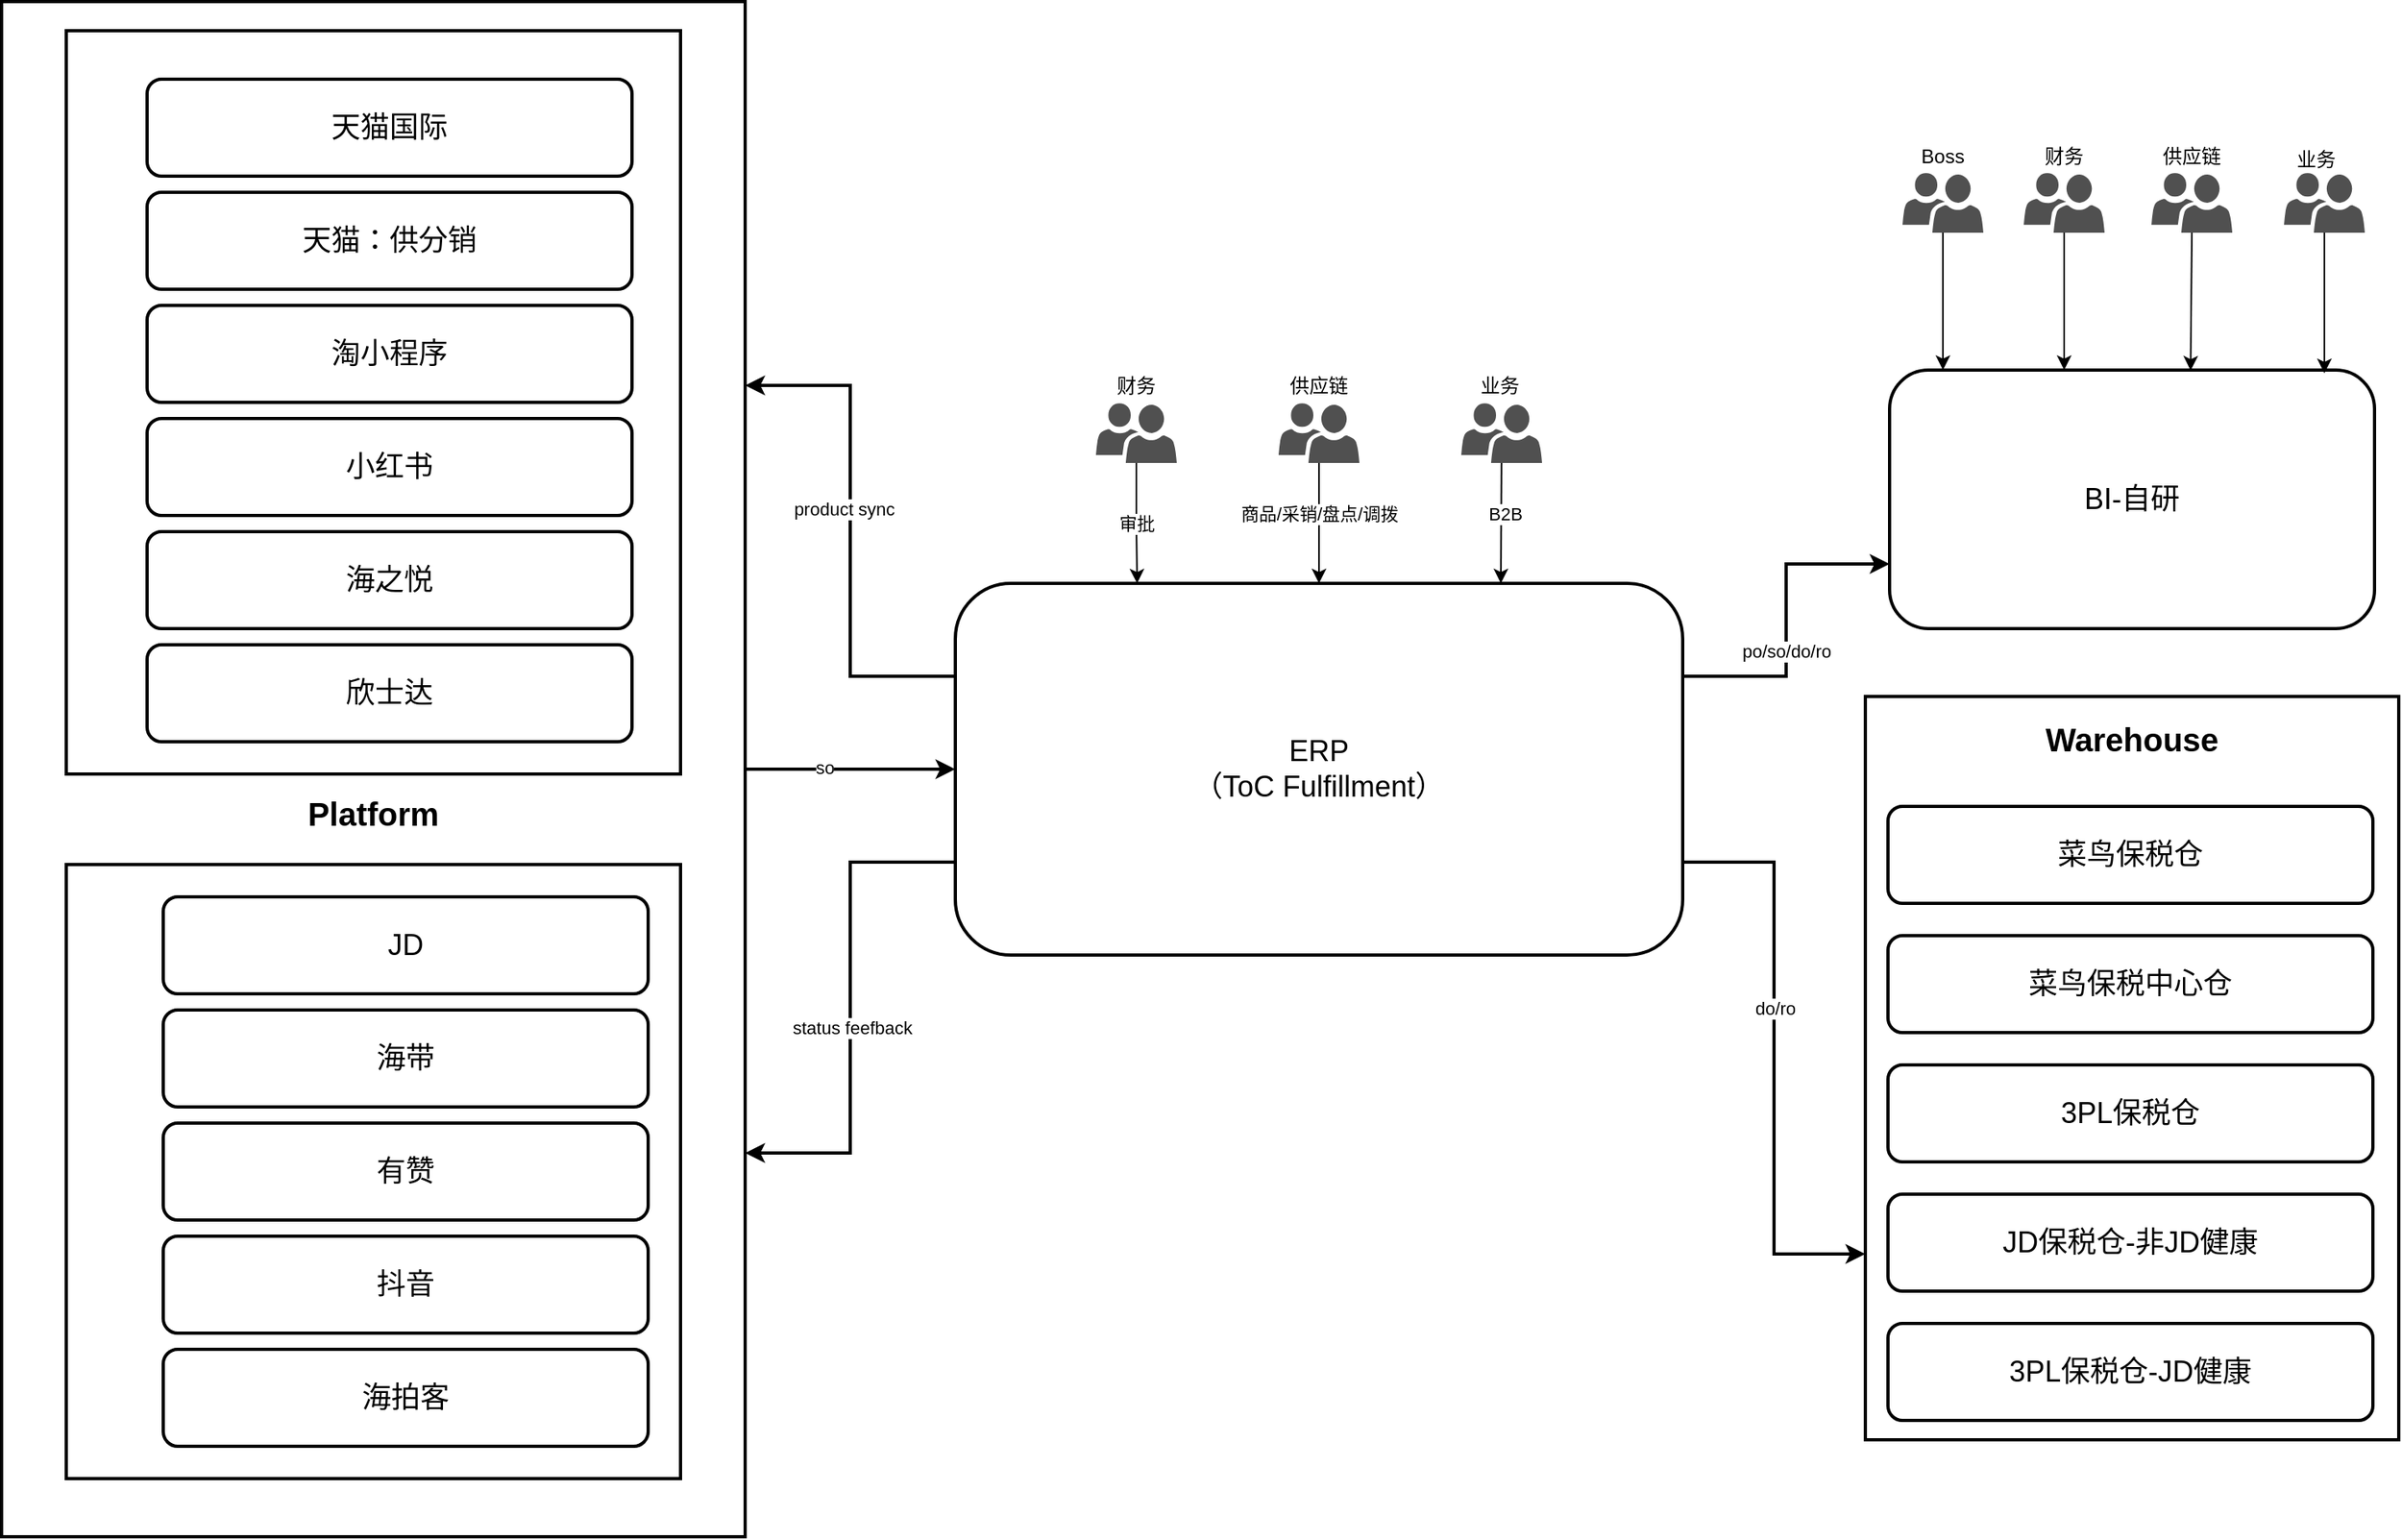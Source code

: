 <mxfile version="26.1.1" pages="2">
  <diagram name="currence" id="Elb95-9UcGBIc47zvu9p">
    <mxGraphModel grid="1" page="1" gridSize="10" guides="1" tooltips="1" connect="1" arrows="1" fold="1" pageScale="1" pageWidth="827" pageHeight="1169" math="0" shadow="0">
      <root>
        <mxCell id="0" />
        <mxCell id="1" parent="0" />
        <mxCell id="mhEgMub5AA9hyZn4WTvB-6" value="&lt;b&gt;&lt;font style=&quot;font-size: 20px;&quot;&gt;&lt;br&gt;&lt;/font&gt;&lt;/b&gt;&lt;div&gt;&lt;b&gt;&lt;font style=&quot;font-size: 20px;&quot;&gt;&lt;br&gt;&lt;/font&gt;&lt;/b&gt;&lt;/div&gt;&lt;div&gt;&lt;b&gt;&lt;font style=&quot;font-size: 20px;&quot;&gt;&lt;br&gt;&lt;/font&gt;&lt;/b&gt;&lt;/div&gt;&lt;div&gt;&lt;b&gt;&lt;font style=&quot;font-size: 20px;&quot;&gt;&lt;br&gt;&lt;/font&gt;&lt;/b&gt;&lt;/div&gt;&lt;div&gt;&lt;b&gt;&lt;font style=&quot;font-size: 20px;&quot;&gt;Platform&lt;/font&gt;&lt;/b&gt;&lt;/div&gt;&lt;div&gt;&lt;br&gt;&lt;/div&gt;&lt;div&gt;&lt;br&gt;&lt;/div&gt;" style="rounded=0;whiteSpace=wrap;html=1;strokeWidth=2;fontSize=18;" vertex="1" parent="1">
          <mxGeometry x="-520" y="-30" width="460" height="950" as="geometry" />
        </mxCell>
        <mxCell id="mhEgMub5AA9hyZn4WTvB-64" value="" style="rounded=0;whiteSpace=wrap;html=1;strokeWidth=2;" vertex="1" parent="1">
          <mxGeometry x="-480" y="504" width="380" height="380" as="geometry" />
        </mxCell>
        <mxCell id="mhEgMub5AA9hyZn4WTvB-63" value="" style="rounded=0;whiteSpace=wrap;html=1;strokeWidth=2;" vertex="1" parent="1">
          <mxGeometry x="-480" y="-12" width="380" height="460" as="geometry" />
        </mxCell>
        <mxCell id="mhEgMub5AA9hyZn4WTvB-5" style="edgeStyle=orthogonalEdgeStyle;rounded=0;orthogonalLoop=1;jettySize=auto;html=1;exitX=1;exitY=0.25;exitDx=0;exitDy=0;entryX=0;entryY=0.75;entryDx=0;entryDy=0;strokeWidth=2;" edge="1" parent="1" source="mhEgMub5AA9hyZn4WTvB-2" target="mhEgMub5AA9hyZn4WTvB-3">
          <mxGeometry relative="1" as="geometry" />
        </mxCell>
        <mxCell id="mhEgMub5AA9hyZn4WTvB-20" value="po/so/do/ro" style="edgeLabel;html=1;align=center;verticalAlign=middle;resizable=0;points=[];" vertex="1" connectable="0" parent="mhEgMub5AA9hyZn4WTvB-5">
          <mxGeometry x="-0.188" relative="1" as="geometry">
            <mxPoint as="offset" />
          </mxGeometry>
        </mxCell>
        <mxCell id="mhEgMub5AA9hyZn4WTvB-8" style="edgeStyle=orthogonalEdgeStyle;rounded=0;orthogonalLoop=1;jettySize=auto;html=1;exitX=0;exitY=0.75;exitDx=0;exitDy=0;entryX=1;entryY=0.75;entryDx=0;entryDy=0;strokeWidth=2;" edge="1" parent="1" source="mhEgMub5AA9hyZn4WTvB-2" target="mhEgMub5AA9hyZn4WTvB-6">
          <mxGeometry relative="1" as="geometry" />
        </mxCell>
        <mxCell id="mhEgMub5AA9hyZn4WTvB-18" value="status feefback" style="edgeLabel;html=1;align=center;verticalAlign=middle;resizable=0;points=[];" vertex="1" connectable="0" parent="mhEgMub5AA9hyZn4WTvB-8">
          <mxGeometry x="0.076" y="1" relative="1" as="geometry">
            <mxPoint as="offset" />
          </mxGeometry>
        </mxCell>
        <mxCell id="mhEgMub5AA9hyZn4WTvB-10" style="edgeStyle=orthogonalEdgeStyle;rounded=0;orthogonalLoop=1;jettySize=auto;html=1;exitX=1;exitY=0.75;exitDx=0;exitDy=0;entryX=0;entryY=0.75;entryDx=0;entryDy=0;strokeWidth=2;" edge="1" parent="1" source="mhEgMub5AA9hyZn4WTvB-2" target="mhEgMub5AA9hyZn4WTvB-9">
          <mxGeometry relative="1" as="geometry" />
        </mxCell>
        <mxCell id="mhEgMub5AA9hyZn4WTvB-19" value="do/ro" style="edgeLabel;html=1;align=center;verticalAlign=middle;resizable=0;points=[];" vertex="1" connectable="0" parent="mhEgMub5AA9hyZn4WTvB-10">
          <mxGeometry x="-0.155" y="1" relative="1" as="geometry">
            <mxPoint x="-1" y="-3" as="offset" />
          </mxGeometry>
        </mxCell>
        <mxCell id="mhEgMub5AA9hyZn4WTvB-31" style="edgeStyle=orthogonalEdgeStyle;rounded=0;orthogonalLoop=1;jettySize=auto;html=1;exitX=0;exitY=0.25;exitDx=0;exitDy=0;entryX=1;entryY=0.25;entryDx=0;entryDy=0;strokeWidth=2;" edge="1" parent="1" source="mhEgMub5AA9hyZn4WTvB-2" target="mhEgMub5AA9hyZn4WTvB-6">
          <mxGeometry relative="1" as="geometry" />
        </mxCell>
        <mxCell id="mhEgMub5AA9hyZn4WTvB-32" value="product sync" style="edgeLabel;html=1;align=center;verticalAlign=middle;resizable=0;points=[];" vertex="1" connectable="0" parent="mhEgMub5AA9hyZn4WTvB-31">
          <mxGeometry x="0.087" y="4" relative="1" as="geometry">
            <mxPoint as="offset" />
          </mxGeometry>
        </mxCell>
        <mxCell id="mhEgMub5AA9hyZn4WTvB-2" value="&lt;div&gt;ERP&lt;/div&gt;（ToC Fulfillment）" style="rounded=1;whiteSpace=wrap;html=1;strokeWidth=2;fontSize=18;" vertex="1" parent="1">
          <mxGeometry x="70" y="330" width="450" height="230" as="geometry" />
        </mxCell>
        <mxCell id="mhEgMub5AA9hyZn4WTvB-3" value="BI-自研" style="rounded=1;whiteSpace=wrap;html=1;strokeWidth=2;fontSize=18;" vertex="1" parent="1">
          <mxGeometry x="648" y="198" width="300" height="160" as="geometry" />
        </mxCell>
        <mxCell id="mhEgMub5AA9hyZn4WTvB-7" style="edgeStyle=orthogonalEdgeStyle;rounded=0;orthogonalLoop=1;jettySize=auto;html=1;exitX=1;exitY=0.5;exitDx=0;exitDy=0;entryX=0;entryY=0.5;entryDx=0;entryDy=0;strokeWidth=2;" edge="1" parent="1" source="mhEgMub5AA9hyZn4WTvB-6" target="mhEgMub5AA9hyZn4WTvB-2">
          <mxGeometry relative="1" as="geometry" />
        </mxCell>
        <mxCell id="mhEgMub5AA9hyZn4WTvB-17" value="so" style="edgeLabel;html=1;align=center;verticalAlign=middle;resizable=0;points=[];" vertex="1" connectable="0" parent="mhEgMub5AA9hyZn4WTvB-7">
          <mxGeometry x="-0.253" y="1" relative="1" as="geometry">
            <mxPoint as="offset" />
          </mxGeometry>
        </mxCell>
        <mxCell id="mhEgMub5AA9hyZn4WTvB-9" value="&lt;div&gt;Warehouse&lt;/div&gt;&lt;div&gt;&lt;br&gt;&lt;/div&gt;&lt;div&gt;&lt;br&gt;&lt;/div&gt;&lt;div&gt;&lt;br&gt;&lt;/div&gt;&lt;div&gt;&lt;br&gt;&lt;/div&gt;&lt;div&gt;&lt;br&gt;&lt;/div&gt;&lt;div&gt;&lt;br&gt;&lt;/div&gt;&lt;div&gt;&lt;br&gt;&lt;/div&gt;&lt;div&gt;&lt;br&gt;&lt;/div&gt;&lt;div&gt;&lt;br&gt;&lt;/div&gt;&lt;div&gt;&lt;br&gt;&lt;/div&gt;&lt;div&gt;&lt;br&gt;&lt;/div&gt;&lt;div&gt;&lt;br&gt;&lt;/div&gt;&lt;div&gt;&lt;br&gt;&lt;/div&gt;&lt;div&gt;&lt;br&gt;&lt;/div&gt;&lt;div&gt;&lt;br&gt;&lt;/div&gt;&lt;div&gt;&lt;br&gt;&lt;/div&gt;&lt;div&gt;&lt;br&gt;&lt;/div&gt;" style="rounded=0;whiteSpace=wrap;html=1;strokeWidth=2;fontSize=20;fontStyle=1" vertex="1" parent="1">
          <mxGeometry x="633" y="400" width="330" height="460" as="geometry" />
        </mxCell>
        <mxCell id="mhEgMub5AA9hyZn4WTvB-15" style="edgeStyle=orthogonalEdgeStyle;rounded=0;orthogonalLoop=1;jettySize=auto;html=1;entryX=0.5;entryY=0;entryDx=0;entryDy=0;" edge="1" parent="1" source="mhEgMub5AA9hyZn4WTvB-11" target="mhEgMub5AA9hyZn4WTvB-2">
          <mxGeometry relative="1" as="geometry">
            <mxPoint x="282" y="318.5" as="targetPoint" />
          </mxGeometry>
        </mxCell>
        <mxCell id="mhEgMub5AA9hyZn4WTvB-28" value="商品/采销/盘点/调拨" style="edgeLabel;html=1;align=center;verticalAlign=middle;resizable=0;points=[];" vertex="1" connectable="0" parent="mhEgMub5AA9hyZn4WTvB-15">
          <mxGeometry x="-0.159" relative="1" as="geometry">
            <mxPoint as="offset" />
          </mxGeometry>
        </mxCell>
        <mxCell id="mhEgMub5AA9hyZn4WTvB-11" value="" style="sketch=0;pointerEvents=1;shadow=0;dashed=0;html=1;strokeColor=none;labelPosition=center;verticalLabelPosition=bottom;verticalAlign=top;align=center;fillColor=#505050;shape=mxgraph.mscae.intune.user_group" vertex="1" parent="1">
          <mxGeometry x="270" y="218.5" width="50" height="37" as="geometry" />
        </mxCell>
        <mxCell id="mhEgMub5AA9hyZn4WTvB-14" value="审批" style="edgeStyle=orthogonalEdgeStyle;rounded=0;orthogonalLoop=1;jettySize=auto;html=1;exitX=0.5;exitY=1;exitDx=0;exitDy=0;exitPerimeter=0;entryX=0.25;entryY=0;entryDx=0;entryDy=0;" edge="1" parent="1" source="mhEgMub5AA9hyZn4WTvB-12" target="mhEgMub5AA9hyZn4WTvB-2">
          <mxGeometry relative="1" as="geometry">
            <mxPoint x="174.9" y="318.34" as="targetPoint" />
          </mxGeometry>
        </mxCell>
        <mxCell id="mhEgMub5AA9hyZn4WTvB-12" value="" style="sketch=0;pointerEvents=1;shadow=0;dashed=0;html=1;strokeColor=none;labelPosition=center;verticalLabelPosition=bottom;verticalAlign=top;align=center;fillColor=#505050;shape=mxgraph.mscae.intune.user_group" vertex="1" parent="1">
          <mxGeometry x="157" y="218.5" width="50" height="37" as="geometry" />
        </mxCell>
        <mxCell id="mhEgMub5AA9hyZn4WTvB-16" style="rounded=0;orthogonalLoop=1;jettySize=auto;html=1;entryX=0.75;entryY=0;entryDx=0;entryDy=0;" edge="1" parent="1" source="mhEgMub5AA9hyZn4WTvB-13" target="mhEgMub5AA9hyZn4WTvB-2">
          <mxGeometry relative="1" as="geometry">
            <mxPoint x="376.8" y="317.22" as="targetPoint" />
          </mxGeometry>
        </mxCell>
        <mxCell id="mhEgMub5AA9hyZn4WTvB-27" value="B2B" style="edgeLabel;html=1;align=center;verticalAlign=middle;resizable=0;points=[];" vertex="1" connectable="0" parent="mhEgMub5AA9hyZn4WTvB-16">
          <mxGeometry x="-0.174" y="2" relative="1" as="geometry">
            <mxPoint as="offset" />
          </mxGeometry>
        </mxCell>
        <mxCell id="mhEgMub5AA9hyZn4WTvB-13" value="" style="sketch=0;pointerEvents=1;shadow=0;dashed=0;html=1;strokeColor=none;labelPosition=center;verticalLabelPosition=bottom;verticalAlign=top;align=center;fillColor=#505050;shape=mxgraph.mscae.intune.user_group" vertex="1" parent="1">
          <mxGeometry x="383" y="218.5" width="50" height="37" as="geometry" />
        </mxCell>
        <mxCell id="mhEgMub5AA9hyZn4WTvB-22" value="财务" style="text;html=1;align=center;verticalAlign=middle;whiteSpace=wrap;rounded=0;" vertex="1" parent="1">
          <mxGeometry x="167" y="197.5" width="30" height="21" as="geometry" />
        </mxCell>
        <mxCell id="mhEgMub5AA9hyZn4WTvB-23" value="供应链" style="text;html=1;align=center;verticalAlign=middle;whiteSpace=wrap;rounded=0;" vertex="1" parent="1">
          <mxGeometry x="275" y="197.5" width="40" height="21" as="geometry" />
        </mxCell>
        <mxCell id="mhEgMub5AA9hyZn4WTvB-25" value="业务" style="text;html=1;align=center;verticalAlign=middle;whiteSpace=wrap;rounded=0;" vertex="1" parent="1">
          <mxGeometry x="392" y="197.5" width="30" height="21" as="geometry" />
        </mxCell>
        <mxCell id="mhEgMub5AA9hyZn4WTvB-34" value="天猫：供分销" style="rounded=1;whiteSpace=wrap;html=1;strokeWidth=2;fontSize=18;" vertex="1" parent="1">
          <mxGeometry x="-430" y="88" width="300" height="60" as="geometry" />
        </mxCell>
        <mxCell id="mhEgMub5AA9hyZn4WTvB-36" value="淘小程序" style="rounded=1;whiteSpace=wrap;html=1;strokeWidth=2;fontSize=18;" vertex="1" parent="1">
          <mxGeometry x="-430" y="158" width="300" height="60" as="geometry" />
        </mxCell>
        <mxCell id="mhEgMub5AA9hyZn4WTvB-37" value="天猫国际" style="rounded=1;whiteSpace=wrap;html=1;strokeWidth=2;fontSize=18;" vertex="1" parent="1">
          <mxGeometry x="-430" y="18" width="300" height="60" as="geometry" />
        </mxCell>
        <mxCell id="mhEgMub5AA9hyZn4WTvB-38" value="小红书" style="rounded=1;whiteSpace=wrap;html=1;strokeWidth=2;fontSize=18;" vertex="1" parent="1">
          <mxGeometry x="-430" y="228" width="300" height="60" as="geometry" />
        </mxCell>
        <mxCell id="mhEgMub5AA9hyZn4WTvB-39" value="海之悦" style="rounded=1;whiteSpace=wrap;html=1;strokeWidth=2;fontSize=18;" vertex="1" parent="1">
          <mxGeometry x="-430" y="298" width="300" height="60" as="geometry" />
        </mxCell>
        <mxCell id="mhEgMub5AA9hyZn4WTvB-40" value="欣士达" style="rounded=1;whiteSpace=wrap;html=1;strokeWidth=2;fontSize=18;" vertex="1" parent="1">
          <mxGeometry x="-430" y="368" width="300" height="60" as="geometry" />
        </mxCell>
        <mxCell id="mhEgMub5AA9hyZn4WTvB-41" value="抖音" style="rounded=1;whiteSpace=wrap;html=1;strokeWidth=2;fontSize=18;" vertex="1" parent="1">
          <mxGeometry x="-420" y="734" width="300" height="60" as="geometry" />
        </mxCell>
        <mxCell id="mhEgMub5AA9hyZn4WTvB-42" value="海带" style="rounded=1;whiteSpace=wrap;html=1;strokeWidth=2;fontSize=18;" vertex="1" parent="1">
          <mxGeometry x="-420" y="594" width="300" height="60" as="geometry" />
        </mxCell>
        <mxCell id="mhEgMub5AA9hyZn4WTvB-43" value="有赞" style="rounded=1;whiteSpace=wrap;html=1;strokeWidth=2;fontSize=18;" vertex="1" parent="1">
          <mxGeometry x="-420" y="664" width="300" height="60" as="geometry" />
        </mxCell>
        <mxCell id="mhEgMub5AA9hyZn4WTvB-44" value="JD" style="rounded=1;whiteSpace=wrap;html=1;strokeWidth=2;fontSize=18;" vertex="1" parent="1">
          <mxGeometry x="-420" y="524" width="300" height="60" as="geometry" />
        </mxCell>
        <mxCell id="mhEgMub5AA9hyZn4WTvB-45" value="海拍客" style="rounded=1;whiteSpace=wrap;html=1;strokeWidth=2;fontSize=18;" vertex="1" parent="1">
          <mxGeometry x="-420" y="804" width="300" height="60" as="geometry" />
        </mxCell>
        <mxCell id="mhEgMub5AA9hyZn4WTvB-46" value="菜鸟保税仓" style="rounded=1;whiteSpace=wrap;html=1;strokeWidth=2;fontSize=18;" vertex="1" parent="1">
          <mxGeometry x="647" y="468" width="300" height="60" as="geometry" />
        </mxCell>
        <mxCell id="mhEgMub5AA9hyZn4WTvB-47" value="菜鸟保税中心仓" style="rounded=1;whiteSpace=wrap;html=1;strokeWidth=2;fontSize=18;" vertex="1" parent="1">
          <mxGeometry x="647" y="548" width="300" height="60" as="geometry" />
        </mxCell>
        <mxCell id="mhEgMub5AA9hyZn4WTvB-48" value="3PL保税仓" style="rounded=1;whiteSpace=wrap;html=1;strokeWidth=2;fontSize=18;" vertex="1" parent="1">
          <mxGeometry x="647" y="628" width="300" height="60" as="geometry" />
        </mxCell>
        <mxCell id="mhEgMub5AA9hyZn4WTvB-49" value="JD保税仓-非JD健康" style="rounded=1;whiteSpace=wrap;html=1;strokeWidth=2;fontSize=18;" vertex="1" parent="1">
          <mxGeometry x="647" y="708" width="300" height="60" as="geometry" />
        </mxCell>
        <mxCell id="mhEgMub5AA9hyZn4WTvB-50" value="3PL保税仓-JD健康" style="rounded=1;whiteSpace=wrap;html=1;strokeWidth=2;fontSize=18;" vertex="1" parent="1">
          <mxGeometry x="647" y="788" width="300" height="60" as="geometry" />
        </mxCell>
        <mxCell id="ufIuFS2i2ZDcEqplQGwD-2" style="edgeStyle=orthogonalEdgeStyle;rounded=0;orthogonalLoop=1;jettySize=auto;html=1;exitX=0.5;exitY=1;exitDx=0;exitDy=0;exitPerimeter=0;entryX=0.5;entryY=0;entryDx=0;entryDy=0;" edge="1" parent="1" source="mhEgMub5AA9hyZn4WTvB-57">
          <mxGeometry relative="1" as="geometry">
            <mxPoint x="756" y="198" as="targetPoint" />
          </mxGeometry>
        </mxCell>
        <mxCell id="mhEgMub5AA9hyZn4WTvB-57" value="" style="sketch=0;pointerEvents=1;shadow=0;dashed=0;html=1;strokeColor=none;labelPosition=center;verticalLabelPosition=bottom;verticalAlign=top;align=center;fillColor=#505050;shape=mxgraph.mscae.intune.user_group" vertex="1" parent="1">
          <mxGeometry x="731" y="76" width="50" height="37" as="geometry" />
        </mxCell>
        <mxCell id="ufIuFS2i2ZDcEqplQGwD-1" style="edgeStyle=orthogonalEdgeStyle;rounded=0;orthogonalLoop=1;jettySize=auto;html=1;exitX=0.5;exitY=1;exitDx=0;exitDy=0;exitPerimeter=0;entryX=0.25;entryY=0;entryDx=0;entryDy=0;" edge="1" parent="1" source="mhEgMub5AA9hyZn4WTvB-58">
          <mxGeometry relative="1" as="geometry">
            <mxPoint x="681" y="198" as="targetPoint" />
          </mxGeometry>
        </mxCell>
        <mxCell id="mhEgMub5AA9hyZn4WTvB-58" value="" style="sketch=0;pointerEvents=1;shadow=0;dashed=0;html=1;strokeColor=none;labelPosition=center;verticalLabelPosition=bottom;verticalAlign=top;align=center;fillColor=#505050;shape=mxgraph.mscae.intune.user_group" vertex="1" parent="1">
          <mxGeometry x="656" y="76" width="50" height="37" as="geometry" />
        </mxCell>
        <mxCell id="ufIuFS2i2ZDcEqplQGwD-3" style="edgeStyle=orthogonalEdgeStyle;rounded=0;orthogonalLoop=1;jettySize=auto;html=1;exitX=0.5;exitY=1;exitDx=0;exitDy=0;exitPerimeter=0;" edge="1" parent="1" source="mhEgMub5AA9hyZn4WTvB-59">
          <mxGeometry relative="1" as="geometry">
            <mxPoint x="917" y="200" as="targetPoint" />
          </mxGeometry>
        </mxCell>
        <mxCell id="mhEgMub5AA9hyZn4WTvB-59" value="" style="sketch=0;pointerEvents=1;shadow=0;dashed=0;html=1;strokeColor=none;labelPosition=center;verticalLabelPosition=bottom;verticalAlign=top;align=center;fillColor=#505050;shape=mxgraph.mscae.intune.user_group" vertex="1" parent="1">
          <mxGeometry x="892" y="76" width="50" height="37" as="geometry" />
        </mxCell>
        <mxCell id="mhEgMub5AA9hyZn4WTvB-60" value="Boss" style="text;html=1;align=center;verticalAlign=middle;whiteSpace=wrap;rounded=0;" vertex="1" parent="1">
          <mxGeometry x="666" y="55" width="30" height="21" as="geometry" />
        </mxCell>
        <mxCell id="mhEgMub5AA9hyZn4WTvB-61" value="财务" style="text;html=1;align=center;verticalAlign=middle;whiteSpace=wrap;rounded=0;" vertex="1" parent="1">
          <mxGeometry x="736" y="55" width="40" height="21" as="geometry" />
        </mxCell>
        <mxCell id="mhEgMub5AA9hyZn4WTvB-62" value="供应链" style="text;html=1;align=center;verticalAlign=middle;whiteSpace=wrap;rounded=0;" vertex="1" parent="1">
          <mxGeometry x="815" y="55" width="40" height="21" as="geometry" />
        </mxCell>
        <mxCell id="ufIuFS2i2ZDcEqplQGwD-4" value="" style="sketch=0;pointerEvents=1;shadow=0;dashed=0;html=1;strokeColor=none;labelPosition=center;verticalLabelPosition=bottom;verticalAlign=top;align=center;fillColor=#505050;shape=mxgraph.mscae.intune.user_group" vertex="1" parent="1">
          <mxGeometry x="810" y="76" width="50" height="37" as="geometry" />
        </mxCell>
        <mxCell id="ufIuFS2i2ZDcEqplQGwD-5" style="edgeStyle=none;rounded=0;orthogonalLoop=1;jettySize=auto;html=1;exitX=0.5;exitY=1;exitDx=0;exitDy=0;exitPerimeter=0;entryX=0.654;entryY=0.002;entryDx=0;entryDy=0;entryPerimeter=0;" edge="1" parent="1" source="ufIuFS2i2ZDcEqplQGwD-4">
          <mxGeometry relative="1" as="geometry">
            <mxPoint x="834.2" y="198.32" as="targetPoint" />
          </mxGeometry>
        </mxCell>
        <mxCell id="ufIuFS2i2ZDcEqplQGwD-6" value="业务" style="text;html=1;align=center;verticalAlign=middle;whiteSpace=wrap;rounded=0;" vertex="1" parent="1">
          <mxGeometry x="892" y="57" width="40" height="21" as="geometry" />
        </mxCell>
      </root>
    </mxGraphModel>
  </diagram>
  <diagram id="8LPk251PXWMPxjx0-kf4" name="solution-1">
    <mxGraphModel dx="3292" dy="2567" grid="1" gridSize="10" guides="1" tooltips="1" connect="1" arrows="1" fold="1" page="1" pageScale="1" pageWidth="827" pageHeight="1169" math="0" shadow="0">
      <root>
        <mxCell id="0" />
        <mxCell id="1" parent="0" />
        <mxCell id="nlvfUX3G61QaLNqnrmrw-1" value="&lt;b&gt;&lt;font style=&quot;font-size: 20px;&quot;&gt;&lt;br&gt;&lt;/font&gt;&lt;/b&gt;&lt;div&gt;&lt;b&gt;&lt;font style=&quot;font-size: 20px;&quot;&gt;&lt;br&gt;&lt;/font&gt;&lt;/b&gt;&lt;/div&gt;&lt;div&gt;&lt;b&gt;&lt;font style=&quot;font-size: 20px;&quot;&gt;&lt;br&gt;&lt;/font&gt;&lt;/b&gt;&lt;/div&gt;&lt;div&gt;&lt;b&gt;&lt;font style=&quot;font-size: 20px;&quot;&gt;&lt;br&gt;&lt;/font&gt;&lt;/b&gt;&lt;/div&gt;&lt;div&gt;&lt;b&gt;&lt;font style=&quot;font-size: 20px;&quot;&gt;Platform&lt;/font&gt;&lt;/b&gt;&lt;/div&gt;&lt;div&gt;&lt;br&gt;&lt;/div&gt;&lt;div&gt;&lt;br&gt;&lt;/div&gt;" style="rounded=0;whiteSpace=wrap;html=1;strokeWidth=2;fontSize=18;" vertex="1" parent="1">
          <mxGeometry x="-520" y="-30" width="460" height="950" as="geometry" />
        </mxCell>
        <mxCell id="nlvfUX3G61QaLNqnrmrw-2" value="" style="rounded=0;whiteSpace=wrap;html=1;strokeWidth=2;" vertex="1" parent="1">
          <mxGeometry x="-480" y="504" width="380" height="380" as="geometry" />
        </mxCell>
        <mxCell id="nlvfUX3G61QaLNqnrmrw-3" value="" style="rounded=0;whiteSpace=wrap;html=1;strokeWidth=2;" vertex="1" parent="1">
          <mxGeometry x="-480" y="-12" width="380" height="460" as="geometry" />
        </mxCell>
        <mxCell id="nlvfUX3G61QaLNqnrmrw-4" style="edgeStyle=orthogonalEdgeStyle;rounded=0;orthogonalLoop=1;jettySize=auto;html=1;exitX=1;exitY=0.25;exitDx=0;exitDy=0;entryX=0;entryY=0.5;entryDx=0;entryDy=0;strokeWidth=2;" edge="1" parent="1" source="nlvfUX3G61QaLNqnrmrw-12" target="nlvfUX3G61QaLNqnrmrw-13">
          <mxGeometry relative="1" as="geometry" />
        </mxCell>
        <mxCell id="nlvfUX3G61QaLNqnrmrw-5" value="po/so/do/ro" style="edgeLabel;html=1;align=center;verticalAlign=middle;resizable=0;points=[];" vertex="1" connectable="0" parent="nlvfUX3G61QaLNqnrmrw-4">
          <mxGeometry x="-0.188" relative="1" as="geometry">
            <mxPoint as="offset" />
          </mxGeometry>
        </mxCell>
        <mxCell id="nlvfUX3G61QaLNqnrmrw-6" style="edgeStyle=orthogonalEdgeStyle;rounded=0;orthogonalLoop=1;jettySize=auto;html=1;exitX=0;exitY=0.75;exitDx=0;exitDy=0;entryX=1;entryY=0.75;entryDx=0;entryDy=0;strokeWidth=2;" edge="1" parent="1" source="nlvfUX3G61QaLNqnrmrw-12" target="nlvfUX3G61QaLNqnrmrw-1">
          <mxGeometry relative="1" as="geometry" />
        </mxCell>
        <mxCell id="nlvfUX3G61QaLNqnrmrw-7" value="status feefback" style="edgeLabel;html=1;align=center;verticalAlign=middle;resizable=0;points=[];" vertex="1" connectable="0" parent="nlvfUX3G61QaLNqnrmrw-6">
          <mxGeometry x="0.076" y="1" relative="1" as="geometry">
            <mxPoint as="offset" />
          </mxGeometry>
        </mxCell>
        <mxCell id="nlvfUX3G61QaLNqnrmrw-8" style="edgeStyle=orthogonalEdgeStyle;rounded=0;orthogonalLoop=1;jettySize=auto;html=1;exitX=1;exitY=0.75;exitDx=0;exitDy=0;entryX=0;entryY=0.75;entryDx=0;entryDy=0;strokeWidth=2;" edge="1" parent="1" source="nlvfUX3G61QaLNqnrmrw-12" target="nlvfUX3G61QaLNqnrmrw-16">
          <mxGeometry relative="1" as="geometry" />
        </mxCell>
        <mxCell id="nlvfUX3G61QaLNqnrmrw-9" value="do/ro" style="edgeLabel;html=1;align=center;verticalAlign=middle;resizable=0;points=[];" vertex="1" connectable="0" parent="nlvfUX3G61QaLNqnrmrw-8">
          <mxGeometry x="-0.155" y="1" relative="1" as="geometry">
            <mxPoint x="-1" y="-3" as="offset" />
          </mxGeometry>
        </mxCell>
        <mxCell id="nlvfUX3G61QaLNqnrmrw-10" style="edgeStyle=orthogonalEdgeStyle;rounded=0;orthogonalLoop=1;jettySize=auto;html=1;exitX=0;exitY=0.25;exitDx=0;exitDy=0;entryX=1;entryY=0.25;entryDx=0;entryDy=0;strokeWidth=2;" edge="1" parent="1" source="nlvfUX3G61QaLNqnrmrw-12" target="nlvfUX3G61QaLNqnrmrw-1">
          <mxGeometry relative="1" as="geometry" />
        </mxCell>
        <mxCell id="nlvfUX3G61QaLNqnrmrw-11" value="product sync" style="edgeLabel;html=1;align=center;verticalAlign=middle;resizable=0;points=[];" vertex="1" connectable="0" parent="nlvfUX3G61QaLNqnrmrw-10">
          <mxGeometry x="0.087" y="4" relative="1" as="geometry">
            <mxPoint as="offset" />
          </mxGeometry>
        </mxCell>
        <mxCell id="nlvfUX3G61QaLNqnrmrw-12" value="&lt;div&gt;ERP&lt;/div&gt;（ToC Fulfillment）" style="rounded=1;whiteSpace=wrap;html=1;strokeWidth=2;fontSize=18;" vertex="1" parent="1">
          <mxGeometry x="70" y="330" width="450" height="230" as="geometry" />
        </mxCell>
        <mxCell id="nlvfUX3G61QaLNqnrmrw-13" value="BI-自研" style="rounded=1;whiteSpace=wrap;html=1;strokeWidth=2;fontSize=18;" vertex="1" parent="1">
          <mxGeometry x="647" y="335" width="300" height="102" as="geometry" />
        </mxCell>
        <mxCell id="nlvfUX3G61QaLNqnrmrw-14" style="edgeStyle=orthogonalEdgeStyle;rounded=0;orthogonalLoop=1;jettySize=auto;html=1;exitX=1;exitY=0.5;exitDx=0;exitDy=0;entryX=0;entryY=0.5;entryDx=0;entryDy=0;strokeWidth=2;" edge="1" parent="1" source="nlvfUX3G61QaLNqnrmrw-1" target="nlvfUX3G61QaLNqnrmrw-12">
          <mxGeometry relative="1" as="geometry" />
        </mxCell>
        <mxCell id="nlvfUX3G61QaLNqnrmrw-15" value="so" style="edgeLabel;html=1;align=center;verticalAlign=middle;resizable=0;points=[];" vertex="1" connectable="0" parent="nlvfUX3G61QaLNqnrmrw-14">
          <mxGeometry x="-0.253" y="1" relative="1" as="geometry">
            <mxPoint as="offset" />
          </mxGeometry>
        </mxCell>
        <mxCell id="nlvfUX3G61QaLNqnrmrw-16" value="&lt;div&gt;Warehouse&lt;/div&gt;&lt;div&gt;&lt;br&gt;&lt;/div&gt;&lt;div&gt;&lt;br&gt;&lt;/div&gt;&lt;div&gt;&lt;br&gt;&lt;/div&gt;&lt;div&gt;&lt;br&gt;&lt;/div&gt;&lt;div&gt;&lt;br&gt;&lt;/div&gt;&lt;div&gt;&lt;br&gt;&lt;/div&gt;&lt;div&gt;&lt;br&gt;&lt;/div&gt;&lt;div&gt;&lt;br&gt;&lt;/div&gt;&lt;div&gt;&lt;br&gt;&lt;/div&gt;&lt;div&gt;&lt;br&gt;&lt;/div&gt;&lt;div&gt;&lt;br&gt;&lt;/div&gt;&lt;div&gt;&lt;br&gt;&lt;/div&gt;&lt;div&gt;&lt;br&gt;&lt;/div&gt;&lt;div&gt;&lt;br&gt;&lt;/div&gt;&lt;div&gt;&lt;br&gt;&lt;/div&gt;&lt;div&gt;&lt;br&gt;&lt;/div&gt;&lt;div&gt;&lt;br&gt;&lt;/div&gt;" style="rounded=0;whiteSpace=wrap;html=1;strokeWidth=2;fontSize=20;fontStyle=1" vertex="1" parent="1">
          <mxGeometry x="633" y="468" width="330" height="460" as="geometry" />
        </mxCell>
        <mxCell id="nlvfUX3G61QaLNqnrmrw-28" value="天猫：供分销" style="rounded=1;whiteSpace=wrap;html=1;strokeWidth=2;fontSize=18;" vertex="1" parent="1">
          <mxGeometry x="-430" y="88" width="300" height="60" as="geometry" />
        </mxCell>
        <mxCell id="nlvfUX3G61QaLNqnrmrw-29" value="淘小程序" style="rounded=1;whiteSpace=wrap;html=1;strokeWidth=2;fontSize=18;" vertex="1" parent="1">
          <mxGeometry x="-430" y="158" width="300" height="60" as="geometry" />
        </mxCell>
        <mxCell id="nlvfUX3G61QaLNqnrmrw-30" value="天猫国际" style="rounded=1;whiteSpace=wrap;html=1;strokeWidth=2;fontSize=18;" vertex="1" parent="1">
          <mxGeometry x="-430" y="18" width="300" height="60" as="geometry" />
        </mxCell>
        <mxCell id="nlvfUX3G61QaLNqnrmrw-31" value="小红书" style="rounded=1;whiteSpace=wrap;html=1;strokeWidth=2;fontSize=18;" vertex="1" parent="1">
          <mxGeometry x="-430" y="228" width="300" height="60" as="geometry" />
        </mxCell>
        <mxCell id="nlvfUX3G61QaLNqnrmrw-32" value="海之悦" style="rounded=1;whiteSpace=wrap;html=1;strokeWidth=2;fontSize=18;" vertex="1" parent="1">
          <mxGeometry x="-430" y="298" width="300" height="60" as="geometry" />
        </mxCell>
        <mxCell id="nlvfUX3G61QaLNqnrmrw-33" value="欣士达" style="rounded=1;whiteSpace=wrap;html=1;strokeWidth=2;fontSize=18;" vertex="1" parent="1">
          <mxGeometry x="-430" y="368" width="300" height="60" as="geometry" />
        </mxCell>
        <mxCell id="nlvfUX3G61QaLNqnrmrw-34" value="抖音" style="rounded=1;whiteSpace=wrap;html=1;strokeWidth=2;fontSize=18;" vertex="1" parent="1">
          <mxGeometry x="-420" y="734" width="300" height="60" as="geometry" />
        </mxCell>
        <mxCell id="nlvfUX3G61QaLNqnrmrw-35" value="海带" style="rounded=1;whiteSpace=wrap;html=1;strokeWidth=2;fontSize=18;" vertex="1" parent="1">
          <mxGeometry x="-420" y="594" width="300" height="60" as="geometry" />
        </mxCell>
        <mxCell id="nlvfUX3G61QaLNqnrmrw-36" value="有赞" style="rounded=1;whiteSpace=wrap;html=1;strokeWidth=2;fontSize=18;" vertex="1" parent="1">
          <mxGeometry x="-420" y="664" width="300" height="60" as="geometry" />
        </mxCell>
        <mxCell id="nlvfUX3G61QaLNqnrmrw-37" value="JD" style="rounded=1;whiteSpace=wrap;html=1;strokeWidth=2;fontSize=18;" vertex="1" parent="1">
          <mxGeometry x="-420" y="524" width="300" height="60" as="geometry" />
        </mxCell>
        <mxCell id="nlvfUX3G61QaLNqnrmrw-38" value="海拍客" style="rounded=1;whiteSpace=wrap;html=1;strokeWidth=2;fontSize=18;" vertex="1" parent="1">
          <mxGeometry x="-420" y="804" width="300" height="60" as="geometry" />
        </mxCell>
        <mxCell id="nlvfUX3G61QaLNqnrmrw-39" value="菜鸟保税仓" style="rounded=1;whiteSpace=wrap;html=1;strokeWidth=2;fontSize=18;" vertex="1" parent="1">
          <mxGeometry x="647" y="536" width="300" height="60" as="geometry" />
        </mxCell>
        <mxCell id="nlvfUX3G61QaLNqnrmrw-40" value="菜鸟保税中心仓" style="rounded=1;whiteSpace=wrap;html=1;strokeWidth=2;fontSize=18;" vertex="1" parent="1">
          <mxGeometry x="647" y="616" width="300" height="60" as="geometry" />
        </mxCell>
        <mxCell id="nlvfUX3G61QaLNqnrmrw-41" value="3PL保税仓" style="rounded=1;whiteSpace=wrap;html=1;strokeWidth=2;fontSize=18;" vertex="1" parent="1">
          <mxGeometry x="647" y="696" width="300" height="60" as="geometry" />
        </mxCell>
        <mxCell id="nlvfUX3G61QaLNqnrmrw-42" value="JD保税仓-非JD健康" style="rounded=1;whiteSpace=wrap;html=1;strokeWidth=2;fontSize=18;" vertex="1" parent="1">
          <mxGeometry x="647" y="776" width="300" height="60" as="geometry" />
        </mxCell>
        <mxCell id="nlvfUX3G61QaLNqnrmrw-43" value="3PL保税仓-JD健康" style="rounded=1;whiteSpace=wrap;html=1;strokeWidth=2;fontSize=18;" vertex="1" parent="1">
          <mxGeometry x="647" y="856" width="300" height="60" as="geometry" />
        </mxCell>
        <mxCell id="nlvfUX3G61QaLNqnrmrw-65" style="edgeStyle=orthogonalEdgeStyle;rounded=0;orthogonalLoop=1;jettySize=auto;html=1;exitX=0.5;exitY=1;exitDx=0;exitDy=0;entryX=0.5;entryY=0;entryDx=0;entryDy=0;" edge="1" parent="1" source="nlvfUX3G61QaLNqnrmrw-56" target="nlvfUX3G61QaLNqnrmrw-75">
          <mxGeometry relative="1" as="geometry" />
        </mxCell>
        <mxCell id="nlvfUX3G61QaLNqnrmrw-66" style="rounded=0;orthogonalLoop=1;jettySize=auto;html=1;exitX=1;exitY=0.5;exitDx=0;exitDy=0;entryX=1;entryY=0.5;entryDx=0;entryDy=0;edgeStyle=orthogonalEdgeStyle;" edge="1" parent="1" source="nlvfUX3G61QaLNqnrmrw-75" target="nlvfUX3G61QaLNqnrmrw-16">
          <mxGeometry relative="1" as="geometry" />
        </mxCell>
        <mxCell id="nlvfUX3G61QaLNqnrmrw-56" value="&lt;div&gt;Unified Web Application&lt;/div&gt;&lt;div&gt;(Unified BaseInfo, Unified Framework, Unified Authorization&amp;amp;Authentication)&lt;/div&gt;" style="rounded=1;whiteSpace=wrap;html=1;strokeWidth=2;fontSize=18;" vertex="1" parent="1">
          <mxGeometry y="30" width="1000" height="85" as="geometry" />
        </mxCell>
        <mxCell id="nlvfUX3G61QaLNqnrmrw-57" value="" style="sketch=0;pointerEvents=1;shadow=0;dashed=0;html=1;strokeColor=none;labelPosition=center;verticalLabelPosition=bottom;verticalAlign=top;align=center;fillColor=#505050;shape=mxgraph.mscae.intune.user_group" vertex="1" parent="1">
          <mxGeometry x="330" y="-80" width="50" height="37" as="geometry" />
        </mxCell>
        <mxCell id="nlvfUX3G61QaLNqnrmrw-58" value="" style="sketch=0;pointerEvents=1;shadow=0;dashed=0;html=1;strokeColor=none;labelPosition=center;verticalLabelPosition=bottom;verticalAlign=top;align=center;fillColor=#505050;shape=mxgraph.mscae.intune.user_group" vertex="1" parent="1">
          <mxGeometry x="137" y="-78" width="50" height="37" as="geometry" />
        </mxCell>
        <mxCell id="nlvfUX3G61QaLNqnrmrw-59" value="" style="sketch=0;pointerEvents=1;shadow=0;dashed=0;html=1;strokeColor=none;labelPosition=center;verticalLabelPosition=bottom;verticalAlign=top;align=center;fillColor=#505050;shape=mxgraph.mscae.intune.user_group" vertex="1" parent="1">
          <mxGeometry x="779" y="-78" width="50" height="37" as="geometry" />
        </mxCell>
        <mxCell id="nlvfUX3G61QaLNqnrmrw-60" value="Boss" style="text;html=1;align=center;verticalAlign=middle;whiteSpace=wrap;rounded=0;" vertex="1" parent="1">
          <mxGeometry x="147" y="-99" width="30" height="21" as="geometry" />
        </mxCell>
        <mxCell id="nlvfUX3G61QaLNqnrmrw-61" value="财务" style="text;html=1;align=center;verticalAlign=middle;whiteSpace=wrap;rounded=0;" vertex="1" parent="1">
          <mxGeometry x="335" y="-101" width="40" height="21" as="geometry" />
        </mxCell>
        <mxCell id="nlvfUX3G61QaLNqnrmrw-62" value="供应链" style="text;html=1;align=center;verticalAlign=middle;whiteSpace=wrap;rounded=0;" vertex="1" parent="1">
          <mxGeometry x="547" y="-99" width="40" height="21" as="geometry" />
        </mxCell>
        <mxCell id="nlvfUX3G61QaLNqnrmrw-63" value="" style="sketch=0;pointerEvents=1;shadow=0;dashed=0;html=1;strokeColor=none;labelPosition=center;verticalLabelPosition=bottom;verticalAlign=top;align=center;fillColor=#505050;shape=mxgraph.mscae.intune.user_group" vertex="1" parent="1">
          <mxGeometry x="542" y="-78" width="50" height="37" as="geometry" />
        </mxCell>
        <mxCell id="nlvfUX3G61QaLNqnrmrw-64" value="业务" style="text;html=1;align=center;verticalAlign=middle;whiteSpace=wrap;rounded=0;" vertex="1" parent="1">
          <mxGeometry x="779" y="-97" width="40" height="21" as="geometry" />
        </mxCell>
        <mxCell id="nlvfUX3G61QaLNqnrmrw-67" style="edgeStyle=none;rounded=0;orthogonalLoop=1;jettySize=auto;html=1;exitX=0.5;exitY=1;exitDx=0;exitDy=0;exitPerimeter=0;entryX=0.162;entryY=-0.004;entryDx=0;entryDy=0;entryPerimeter=0;" edge="1" parent="1" source="nlvfUX3G61QaLNqnrmrw-58" target="nlvfUX3G61QaLNqnrmrw-56">
          <mxGeometry relative="1" as="geometry" />
        </mxCell>
        <mxCell id="nlvfUX3G61QaLNqnrmrw-72" value="BI" style="edgeLabel;html=1;align=center;verticalAlign=middle;resizable=0;points=[];" vertex="1" connectable="0" parent="nlvfUX3G61QaLNqnrmrw-67">
          <mxGeometry x="-0.104" y="2" relative="1" as="geometry">
            <mxPoint as="offset" />
          </mxGeometry>
        </mxCell>
        <mxCell id="nlvfUX3G61QaLNqnrmrw-68" style="edgeStyle=none;rounded=0;orthogonalLoop=1;jettySize=auto;html=1;exitX=0.5;exitY=1;exitDx=0;exitDy=0;exitPerimeter=0;entryX=0.36;entryY=-0.004;entryDx=0;entryDy=0;entryPerimeter=0;" edge="1" parent="1" source="nlvfUX3G61QaLNqnrmrw-57">
          <mxGeometry relative="1" as="geometry">
            <mxPoint x="355.6" y="29.66" as="targetPoint" />
          </mxGeometry>
        </mxCell>
        <mxCell id="nlvfUX3G61QaLNqnrmrw-71" value="审批/BI" style="edgeLabel;html=1;align=center;verticalAlign=middle;resizable=0;points=[];" vertex="1" connectable="0" parent="nlvfUX3G61QaLNqnrmrw-68">
          <mxGeometry x="-0.203" y="3" relative="1" as="geometry">
            <mxPoint as="offset" />
          </mxGeometry>
        </mxCell>
        <mxCell id="nlvfUX3G61QaLNqnrmrw-69" style="edgeStyle=none;rounded=0;orthogonalLoop=1;jettySize=auto;html=1;exitX=0.5;exitY=1;exitDx=0;exitDy=0;exitPerimeter=0;entryX=0.535;entryY=-0.004;entryDx=0;entryDy=0;entryPerimeter=0;" edge="1" parent="1" source="nlvfUX3G61QaLNqnrmrw-63">
          <mxGeometry relative="1" as="geometry">
            <mxPoint x="565.6" y="29.66" as="targetPoint" />
          </mxGeometry>
        </mxCell>
        <mxCell id="nlvfUX3G61QaLNqnrmrw-73" value="商品/采销/盘点/调拨" style="edgeLabel;html=1;align=center;verticalAlign=middle;resizable=0;points=[];" vertex="1" connectable="0" parent="nlvfUX3G61QaLNqnrmrw-69">
          <mxGeometry x="-0.138" y="1" relative="1" as="geometry">
            <mxPoint as="offset" />
          </mxGeometry>
        </mxCell>
        <mxCell id="nlvfUX3G61QaLNqnrmrw-70" style="edgeStyle=none;rounded=0;orthogonalLoop=1;jettySize=auto;html=1;exitX=0.5;exitY=1;exitDx=0;exitDy=0;exitPerimeter=0;entryX=0.803;entryY=0.015;entryDx=0;entryDy=0;entryPerimeter=0;" edge="1" parent="1" source="nlvfUX3G61QaLNqnrmrw-59" target="nlvfUX3G61QaLNqnrmrw-56">
          <mxGeometry relative="1" as="geometry" />
        </mxCell>
        <mxCell id="nlvfUX3G61QaLNqnrmrw-74" value="B2B销售" style="edgeLabel;html=1;align=center;verticalAlign=middle;resizable=0;points=[];" vertex="1" connectable="0" parent="nlvfUX3G61QaLNqnrmrw-70">
          <mxGeometry x="0.058" y="2" relative="1" as="geometry">
            <mxPoint as="offset" />
          </mxGeometry>
        </mxCell>
        <mxCell id="nlvfUX3G61QaLNqnrmrw-76" style="edgeStyle=none;rounded=0;orthogonalLoop=1;jettySize=auto;html=1;exitX=0.258;exitY=0.963;exitDx=0;exitDy=0;entryX=0.5;entryY=0;entryDx=0;entryDy=0;exitPerimeter=0;" edge="1" parent="1" source="nlvfUX3G61QaLNqnrmrw-75" target="nlvfUX3G61QaLNqnrmrw-12">
          <mxGeometry relative="1" as="geometry" />
        </mxCell>
        <mxCell id="nlvfUX3G61QaLNqnrmrw-77" style="edgeStyle=none;rounded=0;orthogonalLoop=1;jettySize=auto;html=1;exitX=0.85;exitY=0.987;exitDx=0;exitDy=0;entryX=0.5;entryY=0;entryDx=0;entryDy=0;exitPerimeter=0;" edge="1" parent="1" source="nlvfUX3G61QaLNqnrmrw-75" target="nlvfUX3G61QaLNqnrmrw-13">
          <mxGeometry relative="1" as="geometry" />
        </mxCell>
        <mxCell id="nlvfUX3G61QaLNqnrmrw-75" value="&lt;div&gt;BFF&lt;/div&gt;" style="rounded=1;whiteSpace=wrap;html=1;strokeWidth=2;fontSize=18;" vertex="1" parent="1">
          <mxGeometry x="75" y="173" width="850" height="90" as="geometry" />
        </mxCell>
      </root>
    </mxGraphModel>
  </diagram>
</mxfile>
